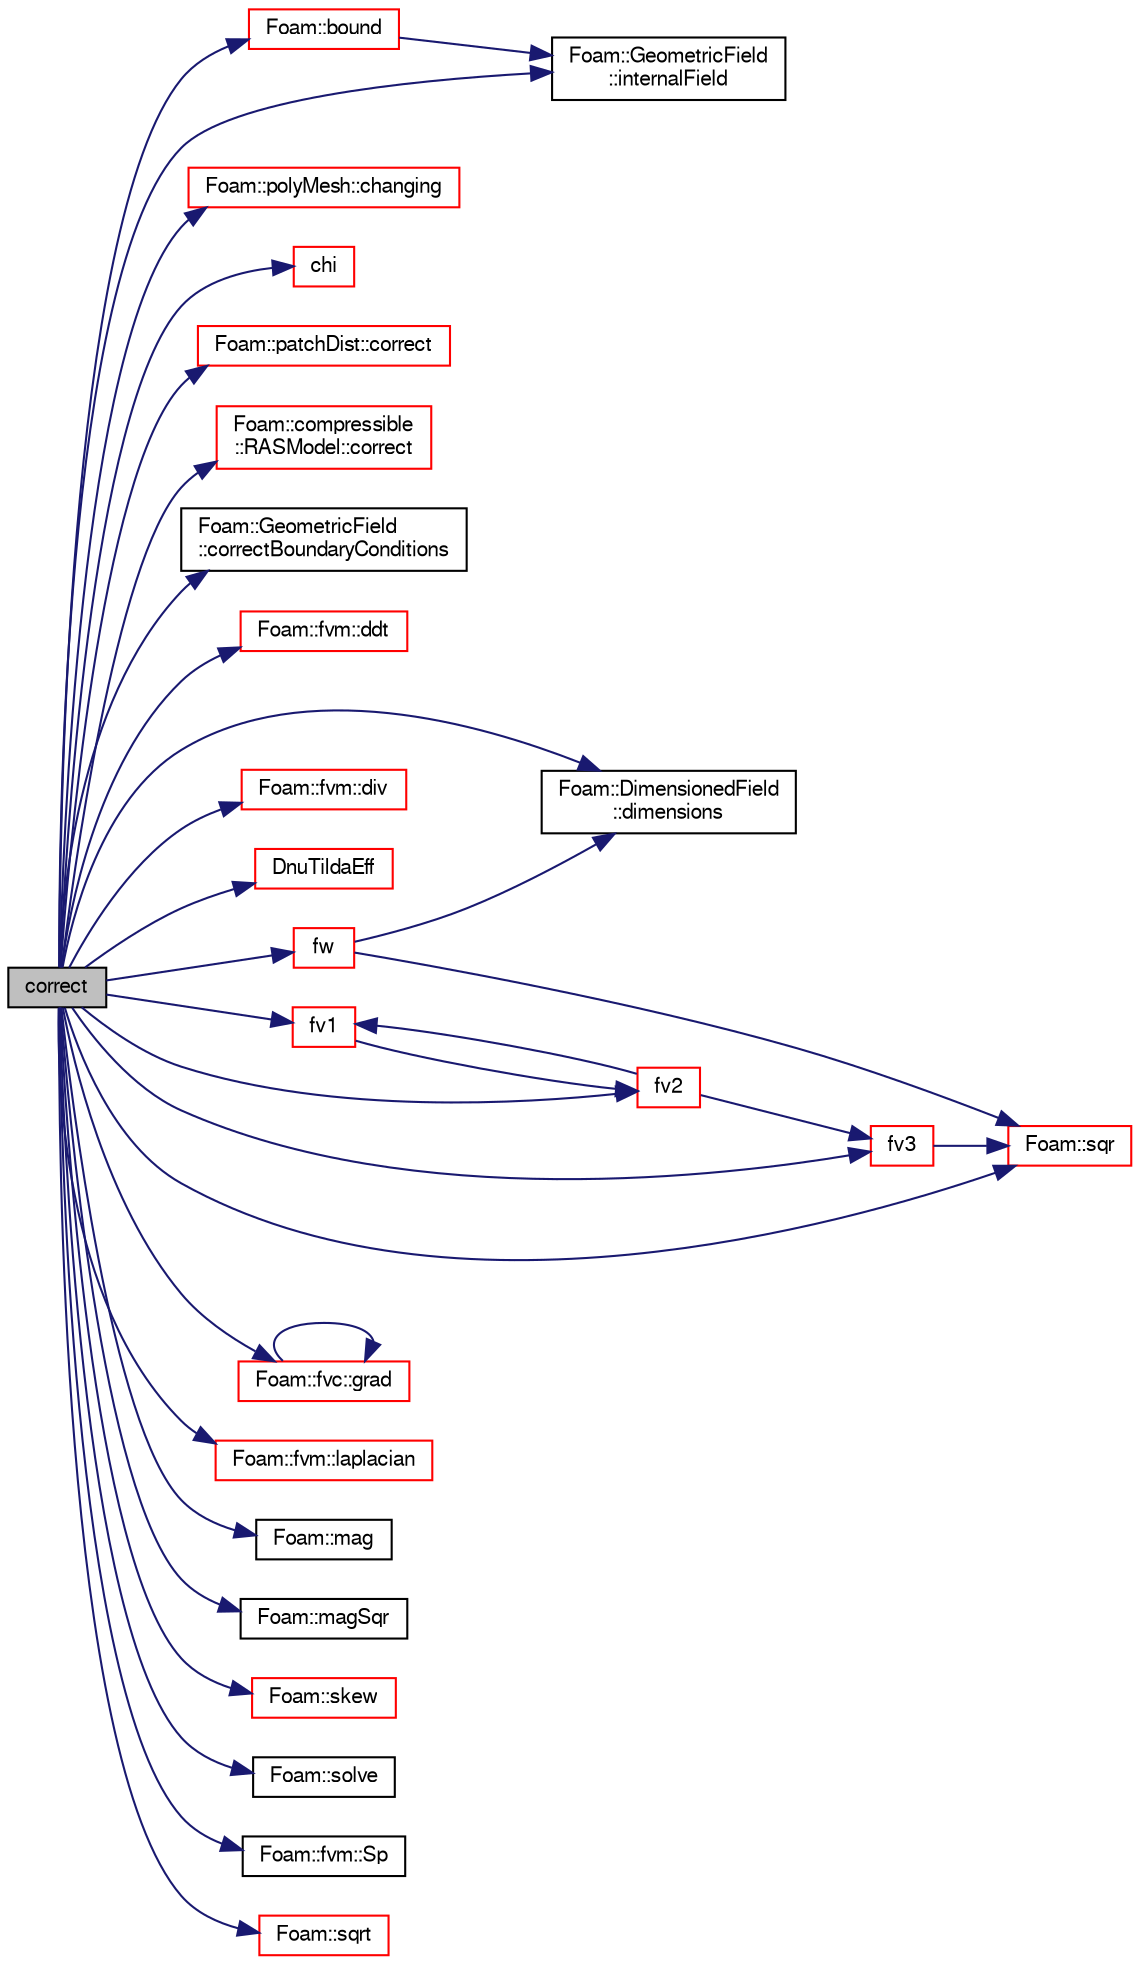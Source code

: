 digraph "correct"
{
  bgcolor="transparent";
  edge [fontname="FreeSans",fontsize="10",labelfontname="FreeSans",labelfontsize="10"];
  node [fontname="FreeSans",fontsize="10",shape=record];
  rankdir="LR";
  Node909 [label="correct",height=0.2,width=0.4,color="black", fillcolor="grey75", style="filled", fontcolor="black"];
  Node909 -> Node910 [color="midnightblue",fontsize="10",style="solid",fontname="FreeSans"];
  Node910 [label="Foam::bound",height=0.2,width=0.4,color="red",URL="$a21124.html#a334b2a2d0ce7997d360f7a018174a077",tooltip="Bound the given scalar field if it has gone unbounded. "];
  Node910 -> Node916 [color="midnightblue",fontsize="10",style="solid",fontname="FreeSans"];
  Node916 [label="Foam::GeometricField\l::internalField",height=0.2,width=0.4,color="black",URL="$a22434.html#a9536140d36d69bbac40496f6b817aa0a",tooltip="Return internal field. "];
  Node909 -> Node1224 [color="midnightblue",fontsize="10",style="solid",fontname="FreeSans"];
  Node1224 [label="Foam::polyMesh::changing",height=0.2,width=0.4,color="red",URL="$a27410.html#a5ffdcac7622a1cba91f4f67b058a85b0",tooltip="Is mesh changing (topology changing and/or moving) "];
  Node909 -> Node1266 [color="midnightblue",fontsize="10",style="solid",fontname="FreeSans"];
  Node1266 [label="chi",height=0.2,width=0.4,color="red",URL="$a30770.html#a12c06ff2531b6460a8bea4cd0efee0e1"];
  Node909 -> Node1269 [color="midnightblue",fontsize="10",style="solid",fontname="FreeSans"];
  Node1269 [label="Foam::patchDist::correct",height=0.2,width=0.4,color="red",URL="$a22890.html#a3ae44b28050c3aa494c1d8e18cf618c1",tooltip="Correct for mesh geom/topo changes. "];
  Node909 -> Node1274 [color="midnightblue",fontsize="10",style="solid",fontname="FreeSans"];
  Node1274 [label="Foam::compressible\l::RASModel::correct",height=0.2,width=0.4,color="red",URL="$a30758.html#a3ae44b28050c3aa494c1d8e18cf618c1",tooltip="Solve the turbulence equations and correct the turbulence viscosity. "];
  Node909 -> Node1217 [color="midnightblue",fontsize="10",style="solid",fontname="FreeSans"];
  Node1217 [label="Foam::GeometricField\l::correctBoundaryConditions",height=0.2,width=0.4,color="black",URL="$a22434.html#acaf6878ef900e593c4b20812f1b567d6",tooltip="Correct boundary field. "];
  Node909 -> Node1276 [color="midnightblue",fontsize="10",style="solid",fontname="FreeSans"];
  Node1276 [label="Foam::fvm::ddt",height=0.2,width=0.4,color="red",URL="$a21135.html#a2d88eca98ab69b84af7ddb96e35f5a44"];
  Node909 -> Node915 [color="midnightblue",fontsize="10",style="solid",fontname="FreeSans"];
  Node915 [label="Foam::DimensionedField\l::dimensions",height=0.2,width=0.4,color="black",URL="$a26390.html#a66989c1e0666e0d0c93a2056ce75599e",tooltip="Return dimensions. "];
  Node909 -> Node1277 [color="midnightblue",fontsize="10",style="solid",fontname="FreeSans"];
  Node1277 [label="Foam::fvm::div",height=0.2,width=0.4,color="red",URL="$a21135.html#a058dd4757c11ae656c8d576632b33d25"];
  Node909 -> Node1286 [color="midnightblue",fontsize="10",style="solid",fontname="FreeSans"];
  Node1286 [label="DnuTildaEff",height=0.2,width=0.4,color="red",URL="$a30770.html#aefa005d9a47469aab3d0c142302ad06b",tooltip="Return the effective diffusivity for nuTilda. "];
  Node909 -> Node1287 [color="midnightblue",fontsize="10",style="solid",fontname="FreeSans"];
  Node1287 [label="fv1",height=0.2,width=0.4,color="red",URL="$a30770.html#a6019fba94a532ff3113b408f9c0bd685"];
  Node1287 -> Node1288 [color="midnightblue",fontsize="10",style="solid",fontname="FreeSans"];
  Node1288 [label="fv2",height=0.2,width=0.4,color="red",URL="$a30770.html#ace33ecb2edd6dad7cd44fa1ac058a582"];
  Node1288 -> Node1287 [color="midnightblue",fontsize="10",style="solid",fontname="FreeSans"];
  Node1288 -> Node1289 [color="midnightblue",fontsize="10",style="solid",fontname="FreeSans"];
  Node1289 [label="fv3",height=0.2,width=0.4,color="red",URL="$a30770.html#ad98800930a0bbe7b918b105dbd07158c"];
  Node1289 -> Node1291 [color="midnightblue",fontsize="10",style="solid",fontname="FreeSans"];
  Node1291 [label="Foam::sqr",height=0.2,width=0.4,color="red",URL="$a21124.html#a277dc11c581d53826ab5090b08f3b17b"];
  Node909 -> Node1288 [color="midnightblue",fontsize="10",style="solid",fontname="FreeSans"];
  Node909 -> Node1289 [color="midnightblue",fontsize="10",style="solid",fontname="FreeSans"];
  Node909 -> Node1292 [color="midnightblue",fontsize="10",style="solid",fontname="FreeSans"];
  Node1292 [label="fw",height=0.2,width=0.4,color="red",URL="$a30770.html#a1a89e202067cd2b71d9036eb74f49a65"];
  Node1292 -> Node915 [color="midnightblue",fontsize="10",style="solid",fontname="FreeSans"];
  Node1292 -> Node1291 [color="midnightblue",fontsize="10",style="solid",fontname="FreeSans"];
  Node909 -> Node1296 [color="midnightblue",fontsize="10",style="solid",fontname="FreeSans"];
  Node1296 [label="Foam::fvc::grad",height=0.2,width=0.4,color="red",URL="$a21134.html#a7c00ec90ecc15ed3005255e42c52827a"];
  Node1296 -> Node1296 [color="midnightblue",fontsize="10",style="solid",fontname="FreeSans"];
  Node909 -> Node916 [color="midnightblue",fontsize="10",style="solid",fontname="FreeSans"];
  Node909 -> Node1298 [color="midnightblue",fontsize="10",style="solid",fontname="FreeSans"];
  Node1298 [label="Foam::fvm::laplacian",height=0.2,width=0.4,color="red",URL="$a21135.html#a05679b154654e47e9f1e2fbd2bc0bae0"];
  Node909 -> Node1009 [color="midnightblue",fontsize="10",style="solid",fontname="FreeSans"];
  Node1009 [label="Foam::mag",height=0.2,width=0.4,color="black",URL="$a21124.html#a929da2a3fdcf3dacbbe0487d3a330dae"];
  Node909 -> Node1299 [color="midnightblue",fontsize="10",style="solid",fontname="FreeSans"];
  Node1299 [label="Foam::magSqr",height=0.2,width=0.4,color="black",URL="$a21124.html#ae6fff2c6981e6d9618aa5038e69def6e"];
  Node909 -> Node1300 [color="midnightblue",fontsize="10",style="solid",fontname="FreeSans"];
  Node1300 [label="Foam::skew",height=0.2,width=0.4,color="red",URL="$a21124.html#aec5060dc82b7727c5935153aa048b2c1"];
  Node909 -> Node1301 [color="midnightblue",fontsize="10",style="solid",fontname="FreeSans"];
  Node1301 [label="Foam::solve",height=0.2,width=0.4,color="black",URL="$a21124.html#a745114a2fef57ff2df3946017d4dec34",tooltip="Solve returning the solution statistics given convergence tolerance. "];
  Node909 -> Node1302 [color="midnightblue",fontsize="10",style="solid",fontname="FreeSans"];
  Node1302 [label="Foam::fvm::Sp",height=0.2,width=0.4,color="black",URL="$a21135.html#a67e0938495ebeac7ad57361957720554"];
  Node909 -> Node1291 [color="midnightblue",fontsize="10",style="solid",fontname="FreeSans"];
  Node909 -> Node1303 [color="midnightblue",fontsize="10",style="solid",fontname="FreeSans"];
  Node1303 [label="Foam::sqrt",height=0.2,width=0.4,color="red",URL="$a21124.html#a8616bd62eebf2342a80222fecb1bda71"];
}
